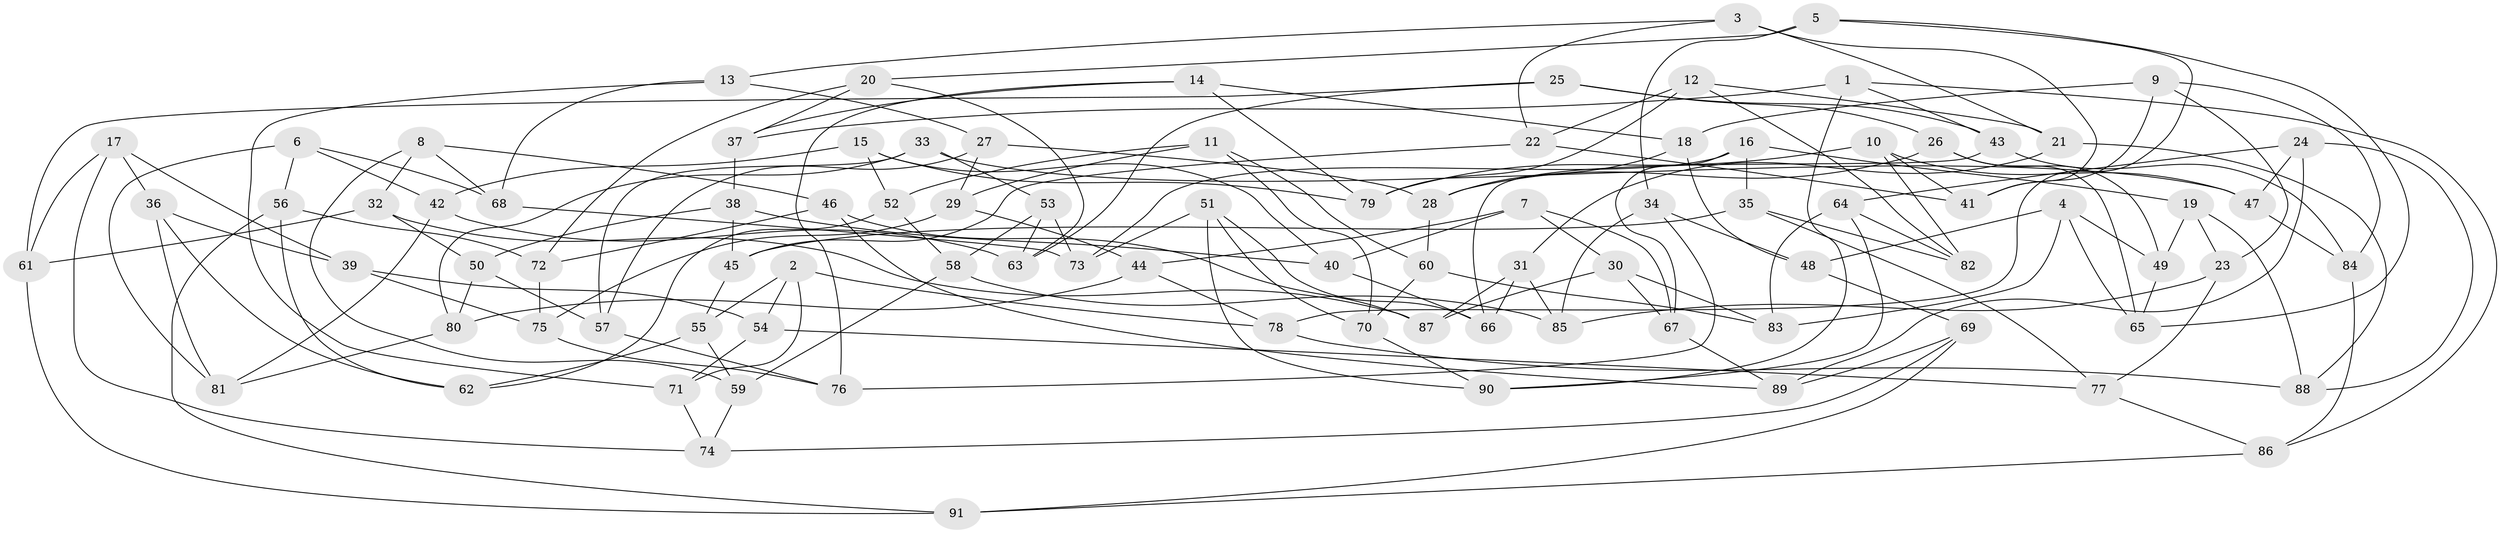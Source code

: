 // coarse degree distribution, {10: 0.06521739130434782, 6: 0.021739130434782608, 7: 0.043478260869565216, 9: 0.06521739130434782, 8: 0.06521739130434782, 4: 0.6739130434782609, 3: 0.06521739130434782}
// Generated by graph-tools (version 1.1) at 2025/43/03/06/25 01:43:21]
// undirected, 91 vertices, 182 edges
graph export_dot {
graph [start="1"]
  node [color=gray90,style=filled];
  1;
  2;
  3;
  4;
  5;
  6;
  7;
  8;
  9;
  10;
  11;
  12;
  13;
  14;
  15;
  16;
  17;
  18;
  19;
  20;
  21;
  22;
  23;
  24;
  25;
  26;
  27;
  28;
  29;
  30;
  31;
  32;
  33;
  34;
  35;
  36;
  37;
  38;
  39;
  40;
  41;
  42;
  43;
  44;
  45;
  46;
  47;
  48;
  49;
  50;
  51;
  52;
  53;
  54;
  55;
  56;
  57;
  58;
  59;
  60;
  61;
  62;
  63;
  64;
  65;
  66;
  67;
  68;
  69;
  70;
  71;
  72;
  73;
  74;
  75;
  76;
  77;
  78;
  79;
  80;
  81;
  82;
  83;
  84;
  85;
  86;
  87;
  88;
  89;
  90;
  91;
  1 -- 37;
  1 -- 90;
  1 -- 43;
  1 -- 86;
  2 -- 55;
  2 -- 78;
  2 -- 54;
  2 -- 71;
  3 -- 22;
  3 -- 21;
  3 -- 41;
  3 -- 13;
  4 -- 83;
  4 -- 65;
  4 -- 48;
  4 -- 49;
  5 -- 20;
  5 -- 65;
  5 -- 78;
  5 -- 34;
  6 -- 81;
  6 -- 42;
  6 -- 68;
  6 -- 56;
  7 -- 67;
  7 -- 40;
  7 -- 30;
  7 -- 44;
  8 -- 59;
  8 -- 68;
  8 -- 32;
  8 -- 46;
  9 -- 18;
  9 -- 84;
  9 -- 23;
  9 -- 41;
  10 -- 79;
  10 -- 41;
  10 -- 47;
  10 -- 82;
  11 -- 70;
  11 -- 60;
  11 -- 52;
  11 -- 29;
  12 -- 82;
  12 -- 79;
  12 -- 22;
  12 -- 21;
  13 -- 27;
  13 -- 71;
  13 -- 68;
  14 -- 37;
  14 -- 79;
  14 -- 18;
  14 -- 76;
  15 -- 79;
  15 -- 52;
  15 -- 40;
  15 -- 42;
  16 -- 67;
  16 -- 19;
  16 -- 73;
  16 -- 35;
  17 -- 74;
  17 -- 61;
  17 -- 39;
  17 -- 36;
  18 -- 28;
  18 -- 48;
  19 -- 88;
  19 -- 49;
  19 -- 23;
  20 -- 63;
  20 -- 72;
  20 -- 37;
  21 -- 31;
  21 -- 88;
  22 -- 41;
  22 -- 45;
  23 -- 85;
  23 -- 77;
  24 -- 89;
  24 -- 64;
  24 -- 88;
  24 -- 47;
  25 -- 43;
  25 -- 63;
  25 -- 26;
  25 -- 61;
  26 -- 49;
  26 -- 28;
  26 -- 65;
  27 -- 28;
  27 -- 57;
  27 -- 29;
  28 -- 60;
  29 -- 75;
  29 -- 44;
  30 -- 87;
  30 -- 83;
  30 -- 67;
  31 -- 87;
  31 -- 85;
  31 -- 66;
  32 -- 61;
  32 -- 87;
  32 -- 50;
  33 -- 80;
  33 -- 57;
  33 -- 47;
  33 -- 53;
  34 -- 48;
  34 -- 85;
  34 -- 76;
  35 -- 82;
  35 -- 77;
  35 -- 45;
  36 -- 62;
  36 -- 39;
  36 -- 81;
  37 -- 38;
  38 -- 40;
  38 -- 50;
  38 -- 45;
  39 -- 75;
  39 -- 54;
  40 -- 66;
  42 -- 81;
  42 -- 63;
  43 -- 84;
  43 -- 66;
  44 -- 80;
  44 -- 78;
  45 -- 55;
  46 -- 72;
  46 -- 87;
  46 -- 89;
  47 -- 84;
  48 -- 69;
  49 -- 65;
  50 -- 80;
  50 -- 57;
  51 -- 66;
  51 -- 73;
  51 -- 90;
  51 -- 70;
  52 -- 62;
  52 -- 58;
  53 -- 73;
  53 -- 63;
  53 -- 58;
  54 -- 71;
  54 -- 77;
  55 -- 62;
  55 -- 59;
  56 -- 91;
  56 -- 62;
  56 -- 72;
  57 -- 76;
  58 -- 59;
  58 -- 85;
  59 -- 74;
  60 -- 70;
  60 -- 83;
  61 -- 91;
  64 -- 90;
  64 -- 83;
  64 -- 82;
  67 -- 89;
  68 -- 73;
  69 -- 91;
  69 -- 74;
  69 -- 89;
  70 -- 90;
  71 -- 74;
  72 -- 75;
  75 -- 76;
  77 -- 86;
  78 -- 88;
  80 -- 81;
  84 -- 86;
  86 -- 91;
}
